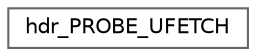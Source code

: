 digraph "Graphical Class Hierarchy"
{
 // LATEX_PDF_SIZE
  bgcolor="transparent";
  edge [fontname=Helvetica,fontsize=10,labelfontname=Helvetica,labelfontsize=10];
  node [fontname=Helvetica,fontsize=10,shape=box,height=0.2,width=0.4];
  rankdir="LR";
  Node0 [id="Node000000",label="hdr_PROBE_UFETCH",height=0.2,width=0.4,color="grey40", fillcolor="white", style="filled",URL="$structhdr__PROBE__UFETCH.html",tooltip="Content header of PROBE packet."];
}
